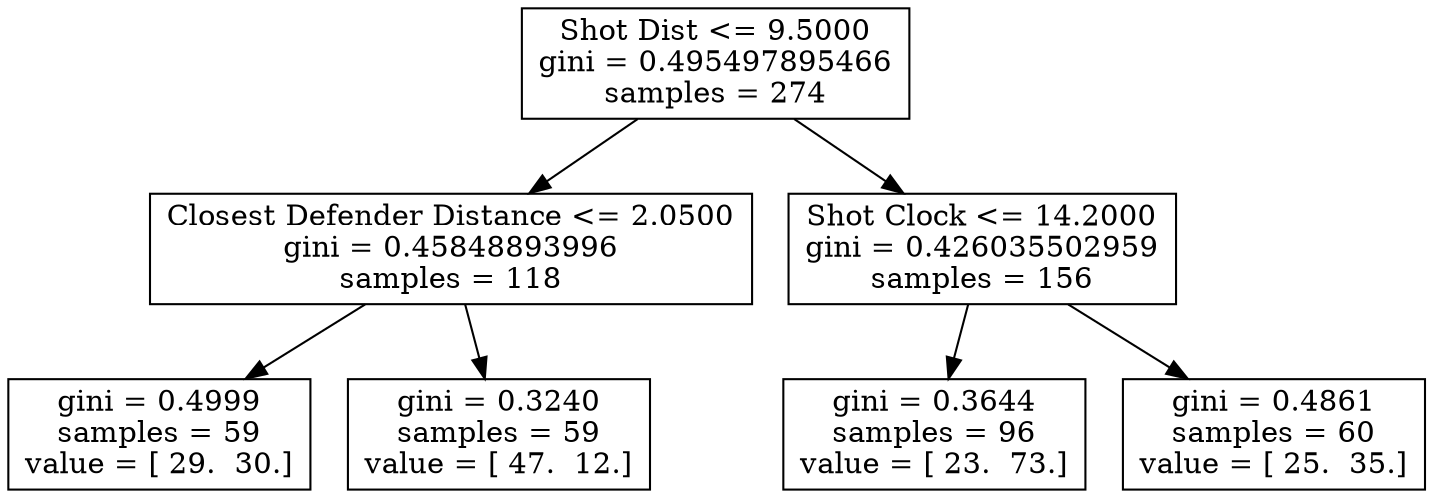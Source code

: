 digraph Tree {
0 [label="Shot Dist <= 9.5000\ngini = 0.495497895466\nsamples = 274", shape="box"] ;
1 [label="Closest Defender Distance <= 2.0500\ngini = 0.45848893996\nsamples = 118", shape="box"] ;
0 -> 1 ;
2 [label="gini = 0.4999\nsamples = 59\nvalue = [ 29.  30.]", shape="box"] ;
1 -> 2 ;
3 [label="gini = 0.3240\nsamples = 59\nvalue = [ 47.  12.]", shape="box"] ;
1 -> 3 ;
4 [label="Shot Clock <= 14.2000\ngini = 0.426035502959\nsamples = 156", shape="box"] ;
0 -> 4 ;
5 [label="gini = 0.3644\nsamples = 96\nvalue = [ 23.  73.]", shape="box"] ;
4 -> 5 ;
6 [label="gini = 0.4861\nsamples = 60\nvalue = [ 25.  35.]", shape="box"] ;
4 -> 6 ;
}